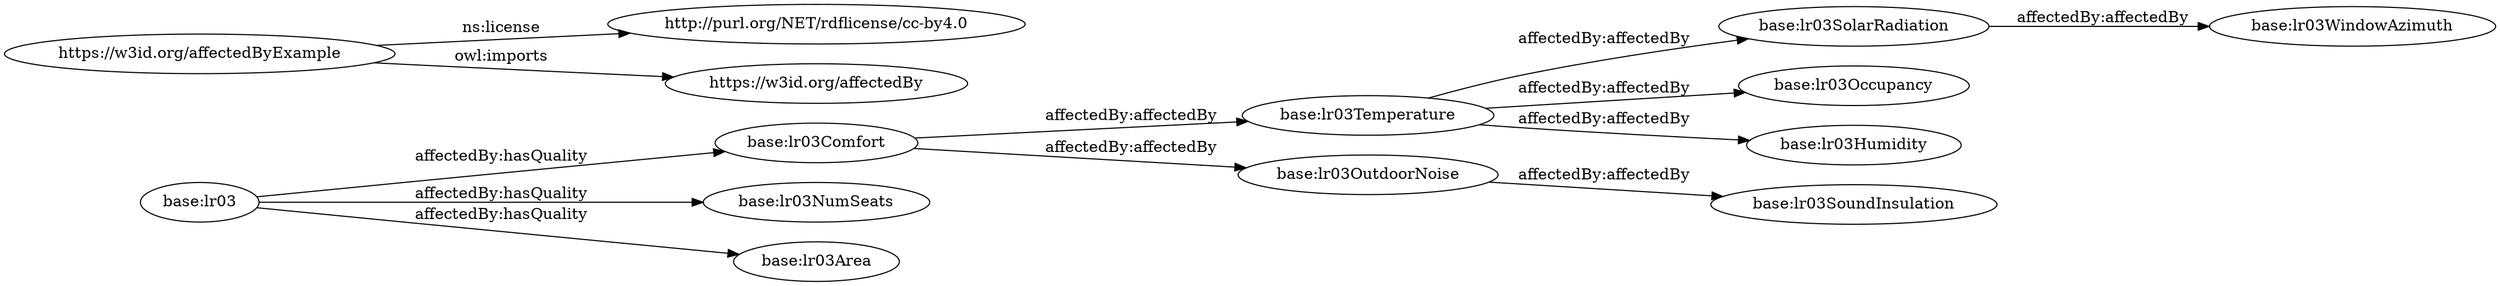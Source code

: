 digraph ar2dtool_diagram { 
rankdir=LR;
size="1501"
	"base:lr03Comfort" -> "base:lr03Temperature" [ label = "affectedBy:affectedBy" ];
	"base:lr03Comfort" -> "base:lr03OutdoorNoise" [ label = "affectedBy:affectedBy" ];
	"https://w3id.org/affectedByExample" -> "http://purl.org/NET/rdflicense/cc-by4.0" [ label = "ns:license" ];
	"https://w3id.org/affectedByExample" -> "https://w3id.org/affectedBy" [ label = "owl:imports" ];
	"base:lr03Temperature" -> "base:lr03SolarRadiation" [ label = "affectedBy:affectedBy" ];
	"base:lr03Temperature" -> "base:lr03Occupancy" [ label = "affectedBy:affectedBy" ];
	"base:lr03Temperature" -> "base:lr03Humidity" [ label = "affectedBy:affectedBy" ];
	"base:lr03OutdoorNoise" -> "base:lr03SoundInsulation" [ label = "affectedBy:affectedBy" ];
	"base:lr03" -> "base:lr03NumSeats" [ label = "affectedBy:hasQuality" ];
	"base:lr03" -> "base:lr03Comfort" [ label = "affectedBy:hasQuality" ];
	"base:lr03" -> "base:lr03Area" [ label = "affectedBy:hasQuality" ];
	"base:lr03SolarRadiation" -> "base:lr03WindowAzimuth" [ label = "affectedBy:affectedBy" ];

}
